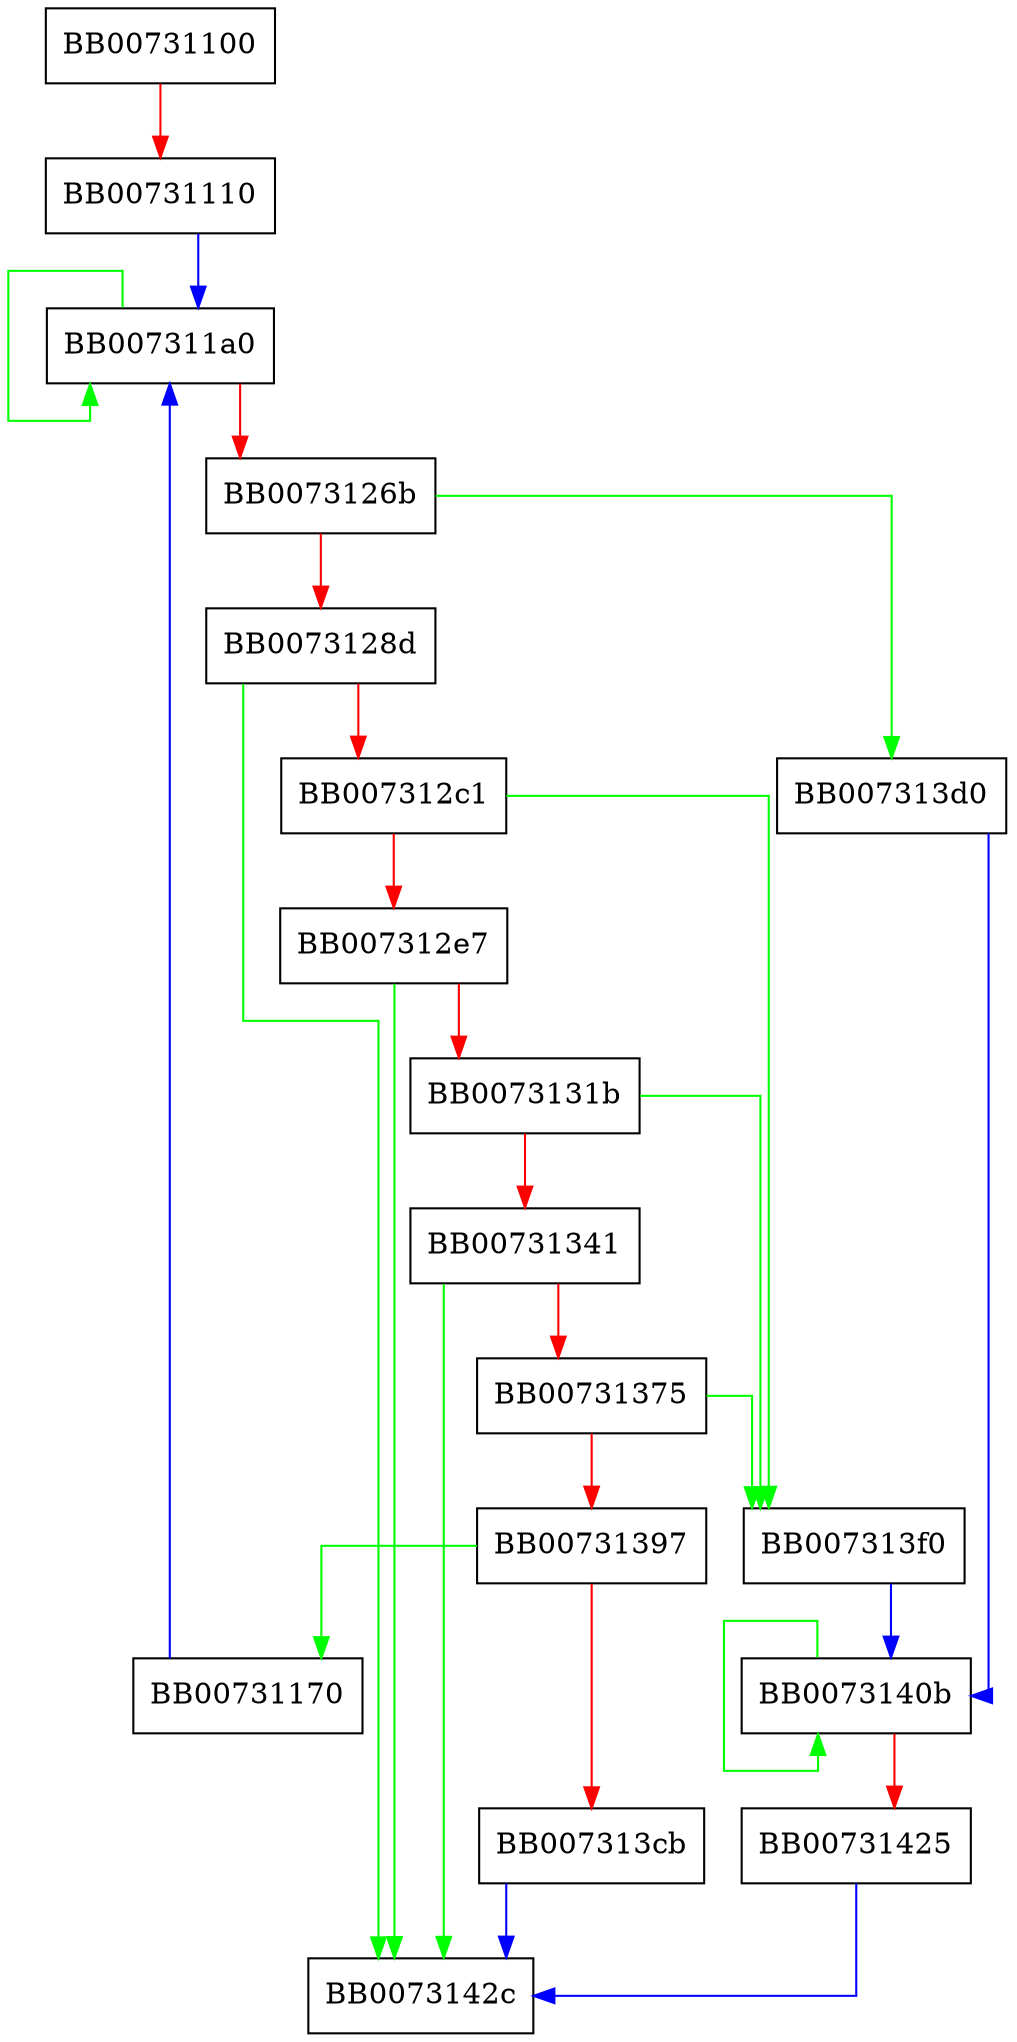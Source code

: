digraph ChaCha20_avx512 {
  node [shape="box"];
  graph [splines=ortho];
  BB00731100 -> BB00731110 [color="red"];
  BB00731110 -> BB007311a0 [color="blue"];
  BB00731170 -> BB007311a0 [color="blue"];
  BB007311a0 -> BB007311a0 [color="green"];
  BB007311a0 -> BB0073126b [color="red"];
  BB0073126b -> BB007313d0 [color="green"];
  BB0073126b -> BB0073128d [color="red"];
  BB0073128d -> BB0073142c [color="green"];
  BB0073128d -> BB007312c1 [color="red"];
  BB007312c1 -> BB007313f0 [color="green"];
  BB007312c1 -> BB007312e7 [color="red"];
  BB007312e7 -> BB0073142c [color="green"];
  BB007312e7 -> BB0073131b [color="red"];
  BB0073131b -> BB007313f0 [color="green"];
  BB0073131b -> BB00731341 [color="red"];
  BB00731341 -> BB0073142c [color="green"];
  BB00731341 -> BB00731375 [color="red"];
  BB00731375 -> BB007313f0 [color="green"];
  BB00731375 -> BB00731397 [color="red"];
  BB00731397 -> BB00731170 [color="green"];
  BB00731397 -> BB007313cb [color="red"];
  BB007313cb -> BB0073142c [color="blue"];
  BB007313d0 -> BB0073140b [color="blue"];
  BB007313f0 -> BB0073140b [color="blue"];
  BB0073140b -> BB0073140b [color="green"];
  BB0073140b -> BB00731425 [color="red"];
  BB00731425 -> BB0073142c [color="blue"];
}